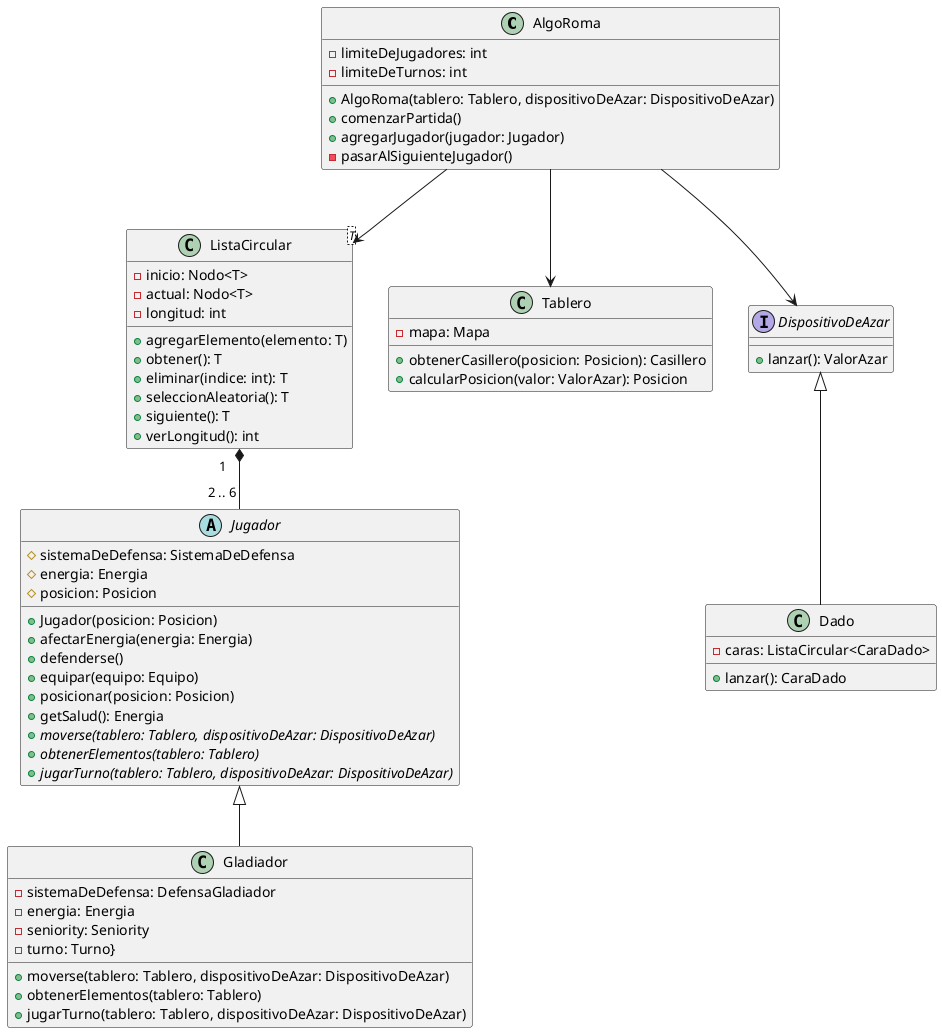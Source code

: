 @startuml AlgoRoma

class AlgoRoma{
    -limiteDeJugadores: int
    -limiteDeTurnos: int
    +AlgoRoma(tablero: Tablero, dispositivoDeAzar: DispositivoDeAzar)
    +comenzarPartida()
    +agregarJugador(jugador: Jugador)
    -pasarAlSiguienteJugador()
}

abstract class Jugador{
    #sistemaDeDefensa: SistemaDeDefensa
    #energia: Energia
    #posicion: Posicion
    +Jugador(posicion: Posicion)
    +afectarEnergia(energia: Energia)
    +defenderse()
    +equipar(equipo: Equipo)
    +posicionar(posicion: Posicion)
    +getSalud(): Energia
    +{abstract}moverse(tablero: Tablero, dispositivoDeAzar: DispositivoDeAzar)
    +{abstract}obtenerElementos(tablero: Tablero)
    +{abstract}jugarTurno(tablero: Tablero, dispositivoDeAzar: DispositivoDeAzar)

}

class Gladiador{
    -sistemaDeDefensa: DefensaGladiador
    -energia: Energia
    -seniority: Seniority
    -turno: Turno}
    +moverse(tablero: Tablero, dispositivoDeAzar: DispositivoDeAzar)
    +obtenerElementos(tablero: Tablero)
    +jugarTurno(tablero: Tablero, dispositivoDeAzar: DispositivoDeAzar)
}

class Tablero{
    -mapa: Mapa
    +obtenerCasillero(posicion: Posicion): Casillero
    +calcularPosicion(valor: ValorAzar): Posicion
}

interface DispositivoDeAzar{
    +lanzar(): ValorAzar
}

class Dado{
    -caras: ListaCircular<CaraDado>
    +lanzar(): CaraDado
}

class ListaCircular<T>{
    -inicio: Nodo<T>
    -actual: Nodo<T>
    -longitud: int
    +agregarElemento(elemento: T)
    +obtener(): T
    +eliminar(indice: int): T
    +seleccionAleatoria(): T
    +siguiente(): T
    +verLongitud(): int
}

ListaCircular -[hidden]> Tablero



AlgoRoma --> ListaCircular
ListaCircular "1    " *-- "2 .. 6 " Jugador
AlgoRoma --> DispositivoDeAzar
AlgoRoma --> Tablero

DispositivoDeAzar <|-- Dado

Jugador <|-- Gladiador


@enduml